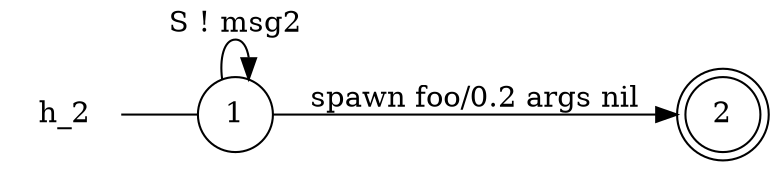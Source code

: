 digraph h_2 {
	rankdir="LR";
	n_0 [label="h_2", shape="plaintext"];
	n_1 [id="3", shape=doublecircle, label="2"];
	n_2 [id="1", shape=circle, label="1"];
	n_0 -> n_2 [arrowhead=none];

	n_2 -> n_2 [id="[$e|5]", label="S ! msg2"];
	n_2 -> n_1 [id="[$e|2]", label="spawn foo/0.2 args nil"];
}
